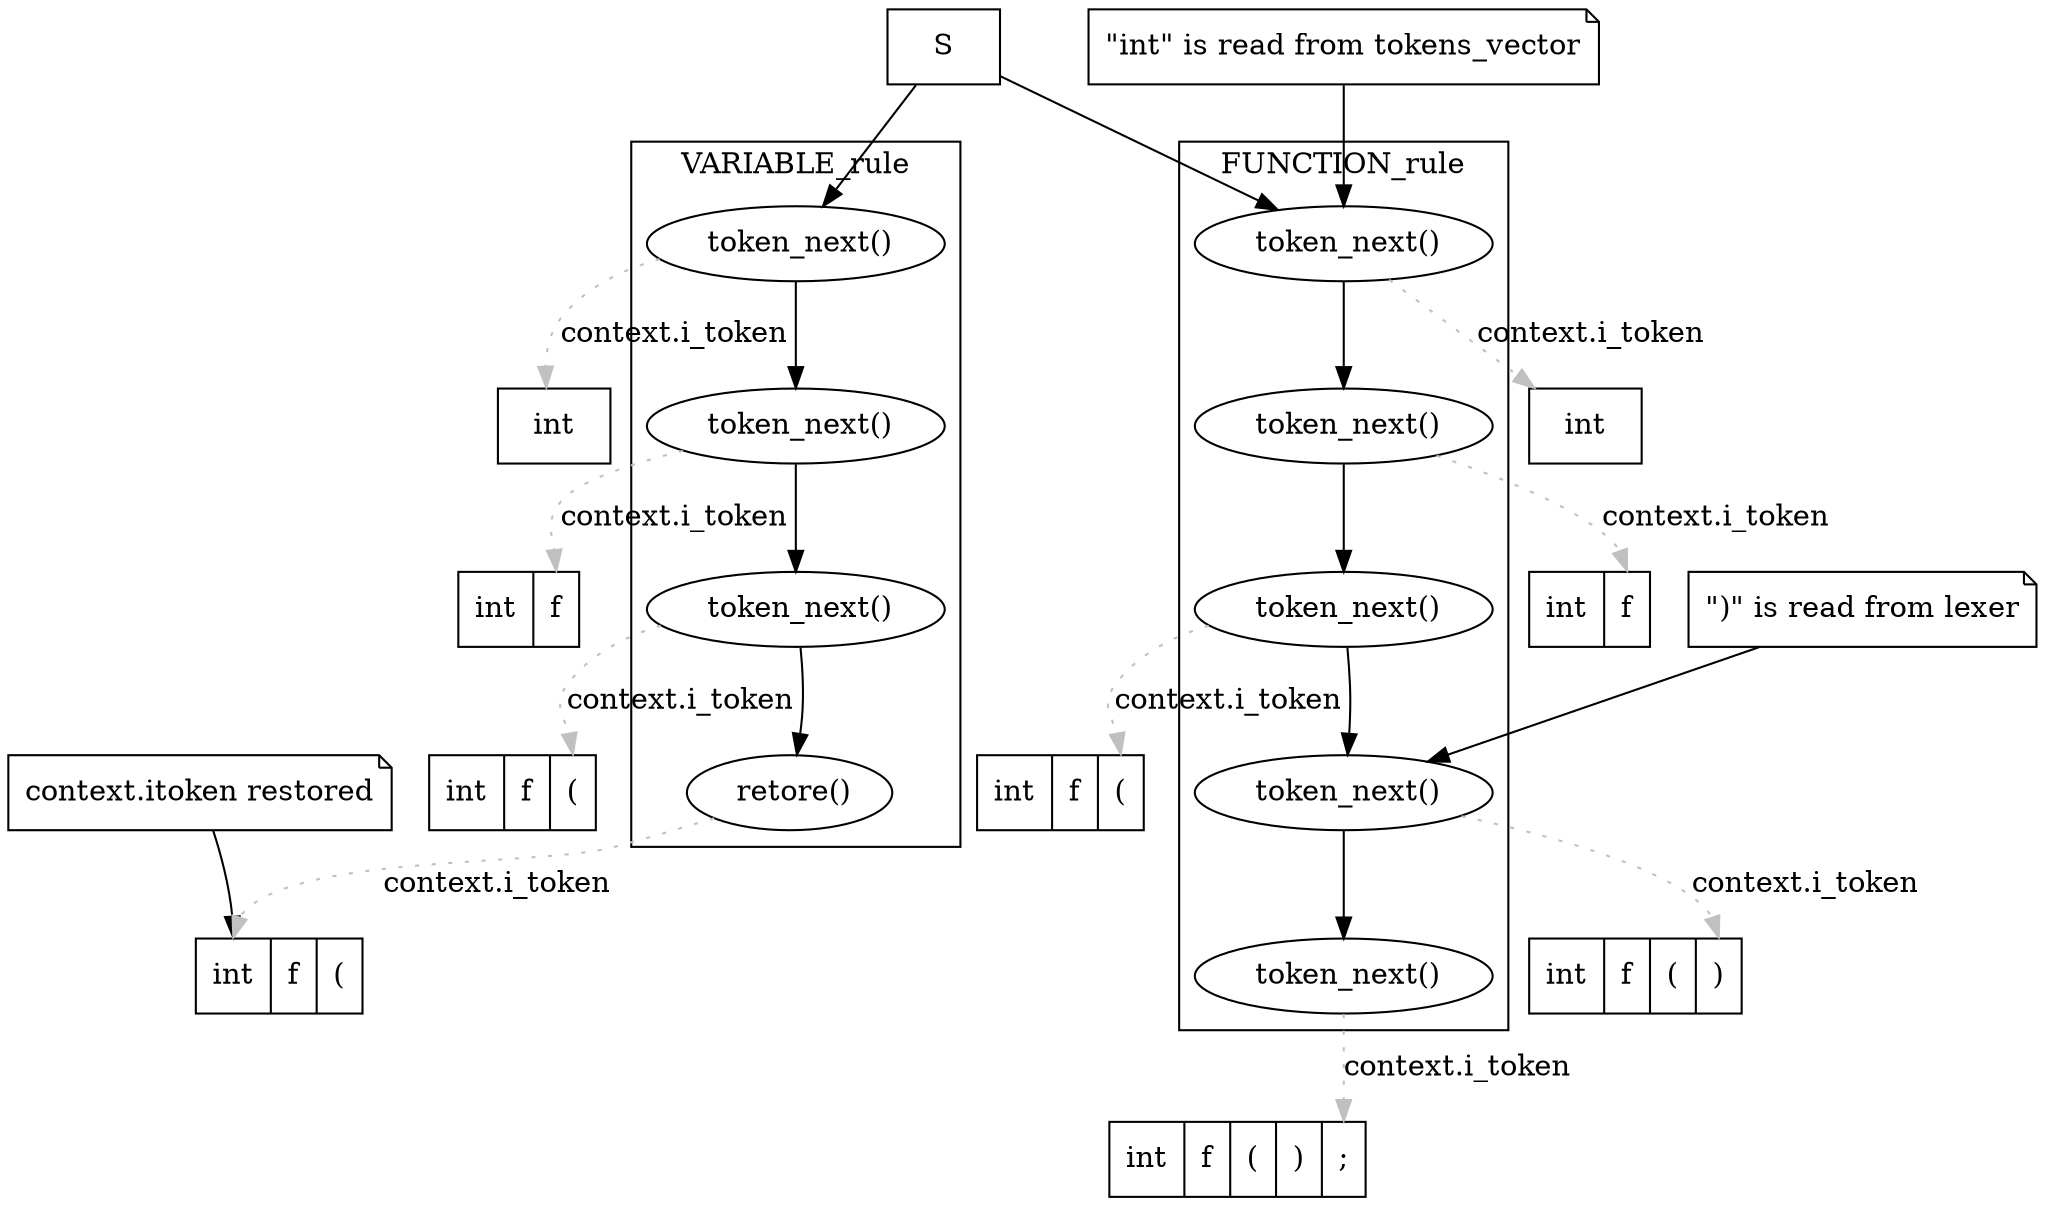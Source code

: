 digraph stack_01 {
//x,y
//	size="4,10!";

	node [shape = record];

  s [label="S"];

  s1 [label="<p>int"];
  s2 [label="int|<p>f}"];
  s3 [label="int|f|<p>("];
  s4 [label="<p>int|f|("];
  s4_note [label="context.itoken restored", shape = "note"];

  t1 [label=" token_next()", shape = "ellipse"];
  t2 [label=" token_next()", shape = "ellipse"];
  t3 [label=" token_next()", shape = "ellipse"];
  t4 [label=" retore()",     shape = "ellipse"];

  rankdir=TB;
  subgraph cluster_variable_rule {
    label="VARIABLE_rule";
    t1->t2;
    t2->t3;
    t3->t4;
  }

  sf1 [label="<p>int"];
  sf2 [label="int|<p>f"];
  sf3 [label="int|f|<p>("];
  sf4 [label="int|f|(|<p>)"];
  sf5 [label="int|f|(|)|<p>;"];

  tf1 [label=" token_next()", shape = "ellipse"];
  tf1_note [label="\"int\" is read from tokens_vector", shape = "note"];
  tf2 [label=" token_next()", shape = "ellipse"];
  tf3 [label=" token_next()", shape = "ellipse"];
  tf4 [label=" token_next()", shape = "ellipse"];
  tf4_note [label="\")\" is read from lexer", shape = "note"];
  tf5 [label=" token_next()", shape = "ellipse"];

  subgraph cluster_function_rule {
    label="FUNCTION_rule";
    tf1->tf2;
    tf2->tf3;
    tf3->tf4;
    tf4->tf5;
  }

  s->t1;
  s->tf1;

  t1->s1:p [label="context.i_token"  , color = "gray", style="dotted"];
  t2->s2:p [label="context.i_token"  , color = "gray", style="dotted"];
  t3->s3:p [label="context.i_token"  , color = "gray", style="dotted"];
  t4->s4:p [label="context.i_token"  , color = "gray", style="dotted"];

  tf1->sf1:p [label="context.i_token"  , color = "gray", style="dotted"];
  tf2->sf2:p [label="context.i_token"  , color = "gray", style="dotted"];
  tf3->sf3:p [label="context.i_token"  , color = "gray", style="dotted"];
  tf4->sf4:p [label="context.i_token"  , color = "gray", style="dotted"];
  tf5->sf5:p [label="context.i_token"  , color = "gray", style="dotted"];

  s4_note  -> s4:p;
  tf1_note -> tf1;
  tf4_note -> tf4;
}
